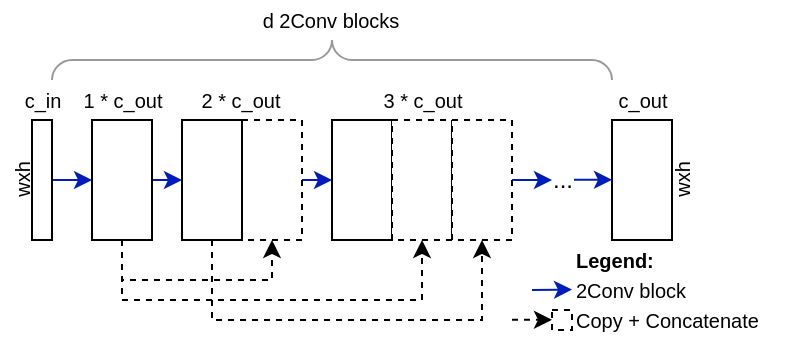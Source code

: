 <mxfile version="14.4.3" type="device"><diagram id="6ownWJah9SX8CwDr4BqJ" name="Seite-1"><mxGraphModel dx="1086" dy="926" grid="1" gridSize="10" guides="1" tooltips="1" connect="1" arrows="1" fold="1" page="1" pageScale="1" pageWidth="827" pageHeight="1169" math="0" shadow="0"><root><mxCell id="0"/><mxCell id="1" parent="0"/><mxCell id="fLp0kYWDh9vYsspAjf-k-5" style="edgeStyle=orthogonalEdgeStyle;rounded=0;orthogonalLoop=1;jettySize=auto;html=1;exitX=1;exitY=0.5;exitDx=0;exitDy=0;entryX=0;entryY=0.5;entryDx=0;entryDy=0;fillColor=#0050ef;strokeColor=#001DBC;" parent="1" source="fLp0kYWDh9vYsspAjf-k-1" target="fLp0kYWDh9vYsspAjf-k-2" edge="1"><mxGeometry relative="1" as="geometry"/></mxCell><mxCell id="fLp0kYWDh9vYsspAjf-k-1" value="" style="rounded=0;whiteSpace=wrap;html=1;" parent="1" vertex="1"><mxGeometry x="30" y="80" width="10" height="60" as="geometry"/></mxCell><mxCell id="fLp0kYWDh9vYsspAjf-k-12" style="edgeStyle=orthogonalEdgeStyle;rounded=0;orthogonalLoop=1;jettySize=auto;html=1;exitX=1;exitY=0.5;exitDx=0;exitDy=0;entryX=0;entryY=0.5;entryDx=0;entryDy=0;fillColor=#0050ef;strokeColor=#001DBC;" parent="1" source="fLp0kYWDh9vYsspAjf-k-2" target="fLp0kYWDh9vYsspAjf-k-10" edge="1"><mxGeometry relative="1" as="geometry"/></mxCell><mxCell id="fLp0kYWDh9vYsspAjf-k-14" style="edgeStyle=orthogonalEdgeStyle;rounded=0;orthogonalLoop=1;jettySize=auto;html=1;exitX=0.5;exitY=1;exitDx=0;exitDy=0;entryX=0.5;entryY=1;entryDx=0;entryDy=0;dashed=1;" parent="1" source="fLp0kYWDh9vYsspAjf-k-2" target="fLp0kYWDh9vYsspAjf-k-7" edge="1"><mxGeometry relative="1" as="geometry"/></mxCell><mxCell id="fLp0kYWDh9vYsspAjf-k-20" style="edgeStyle=orthogonalEdgeStyle;rounded=0;orthogonalLoop=1;jettySize=auto;html=1;exitX=0.5;exitY=1;exitDx=0;exitDy=0;entryX=0.5;entryY=1;entryDx=0;entryDy=0;dashed=1;" parent="1" source="fLp0kYWDh9vYsspAjf-k-2" target="fLp0kYWDh9vYsspAjf-k-18" edge="1"><mxGeometry relative="1" as="geometry"><Array as="points"><mxPoint x="75" y="170"/><mxPoint x="225" y="170"/></Array></mxGeometry></mxCell><mxCell id="fLp0kYWDh9vYsspAjf-k-2" value="" style="rounded=0;whiteSpace=wrap;html=1;" parent="1" vertex="1"><mxGeometry x="60" y="80" width="30" height="60" as="geometry"/></mxCell><mxCell id="fLp0kYWDh9vYsspAjf-k-3" value="wxh" style="text;html=1;align=center;verticalAlign=middle;resizable=0;points=[];autosize=1;fontSize=10;rotation=-90;" parent="1" vertex="1"><mxGeometry x="10" y="100" width="30" height="20" as="geometry"/></mxCell><mxCell id="fLp0kYWDh9vYsspAjf-k-4" value="c_in" style="text;html=1;align=center;verticalAlign=middle;resizable=0;points=[];autosize=1;fontSize=10;" parent="1" vertex="1"><mxGeometry x="20" y="60" width="30" height="20" as="geometry"/></mxCell><mxCell id="fLp0kYWDh9vYsspAjf-k-17" style="edgeStyle=orthogonalEdgeStyle;rounded=0;orthogonalLoop=1;jettySize=auto;html=1;exitX=1;exitY=0.5;exitDx=0;exitDy=0;entryX=0;entryY=0.5;entryDx=0;entryDy=0;fillColor=#0050ef;strokeColor=#001DBC;" parent="1" source="fLp0kYWDh9vYsspAjf-k-7" target="fLp0kYWDh9vYsspAjf-k-15" edge="1"><mxGeometry relative="1" as="geometry"/></mxCell><mxCell id="fLp0kYWDh9vYsspAjf-k-7" value="" style="rounded=0;whiteSpace=wrap;html=1;dashed=1;" parent="1" vertex="1"><mxGeometry x="135" y="80" width="30" height="60" as="geometry"/></mxCell><mxCell id="fLp0kYWDh9vYsspAjf-k-8" value="2 * c_out" style="text;html=1;align=center;verticalAlign=middle;resizable=0;points=[];autosize=1;fontSize=10;" parent="1" vertex="1"><mxGeometry x="109" y="60" width="50" height="20" as="geometry"/></mxCell><mxCell id="fLp0kYWDh9vYsspAjf-k-21" style="edgeStyle=orthogonalEdgeStyle;rounded=0;orthogonalLoop=1;jettySize=auto;html=1;exitX=0.5;exitY=1;exitDx=0;exitDy=0;entryX=0.5;entryY=1;entryDx=0;entryDy=0;dashed=1;" parent="1" source="fLp0kYWDh9vYsspAjf-k-10" target="fLp0kYWDh9vYsspAjf-k-19" edge="1"><mxGeometry relative="1" as="geometry"><Array as="points"><mxPoint x="120" y="180"/><mxPoint x="255" y="180"/></Array></mxGeometry></mxCell><mxCell id="fLp0kYWDh9vYsspAjf-k-10" value="" style="rounded=0;whiteSpace=wrap;html=1;" parent="1" vertex="1"><mxGeometry x="105" y="80" width="30" height="60" as="geometry"/></mxCell><mxCell id="fLp0kYWDh9vYsspAjf-k-11" value="1 * c_out" style="text;html=1;align=center;verticalAlign=middle;resizable=0;points=[];autosize=1;fontSize=10;" parent="1" vertex="1"><mxGeometry x="50" y="60" width="50" height="20" as="geometry"/></mxCell><mxCell id="fLp0kYWDh9vYsspAjf-k-15" value="" style="rounded=0;whiteSpace=wrap;html=1;" parent="1" vertex="1"><mxGeometry x="180" y="80" width="30" height="60" as="geometry"/></mxCell><mxCell id="fLp0kYWDh9vYsspAjf-k-16" value="3 * c_out" style="text;html=1;align=center;verticalAlign=middle;resizable=0;points=[];autosize=1;fontSize=10;" parent="1" vertex="1"><mxGeometry x="200" y="60" width="50" height="20" as="geometry"/></mxCell><mxCell id="fLp0kYWDh9vYsspAjf-k-18" value="" style="rounded=0;whiteSpace=wrap;html=1;dashed=1;" parent="1" vertex="1"><mxGeometry x="210" y="80" width="30" height="60" as="geometry"/></mxCell><mxCell id="fLp0kYWDh9vYsspAjf-k-22" style="edgeStyle=orthogonalEdgeStyle;rounded=0;orthogonalLoop=1;jettySize=auto;html=1;exitX=1;exitY=0.5;exitDx=0;exitDy=0;fillColor=#0050ef;strokeColor=#001DBC;" parent="1" source="fLp0kYWDh9vYsspAjf-k-19" edge="1"><mxGeometry relative="1" as="geometry"><mxPoint x="290" y="110" as="targetPoint"/></mxGeometry></mxCell><mxCell id="fLp0kYWDh9vYsspAjf-k-19" value="" style="rounded=0;whiteSpace=wrap;html=1;dashed=1;" parent="1" vertex="1"><mxGeometry x="240" y="80" width="30" height="60" as="geometry"/></mxCell><mxCell id="fLp0kYWDh9vYsspAjf-k-23" value="..." style="text;html=1;align=center;verticalAlign=middle;resizable=0;points=[];autosize=1;" parent="1" vertex="1"><mxGeometry x="280" y="100" width="30" height="20" as="geometry"/></mxCell><mxCell id="fLp0kYWDh9vYsspAjf-k-24" style="edgeStyle=orthogonalEdgeStyle;rounded=0;orthogonalLoop=1;jettySize=auto;html=1;exitX=1;exitY=0.5;exitDx=0;exitDy=0;entryX=0;entryY=0.5;entryDx=0;entryDy=0;fillColor=#0050ef;strokeColor=#001DBC;" parent="1" target="fLp0kYWDh9vYsspAjf-k-25" edge="1"><mxGeometry relative="1" as="geometry"><mxPoint x="316" y="109.92" as="targetPoint"/><mxPoint x="301" y="109.92" as="sourcePoint"/></mxGeometry></mxCell><mxCell id="fLp0kYWDh9vYsspAjf-k-25" value="" style="rounded=0;whiteSpace=wrap;html=1;" parent="1" vertex="1"><mxGeometry x="320" y="80" width="30" height="60" as="geometry"/></mxCell><mxCell id="fLp0kYWDh9vYsspAjf-k-26" value="c_out" style="text;html=1;align=center;verticalAlign=middle;resizable=0;points=[];autosize=1;fontSize=10;" parent="1" vertex="1"><mxGeometry x="315" y="60" width="40" height="20" as="geometry"/></mxCell><mxCell id="fLp0kYWDh9vYsspAjf-k-28" value="wxh" style="text;html=1;align=center;verticalAlign=middle;resizable=0;points=[];autosize=1;fontSize=10;rotation=-90;" parent="1" vertex="1"><mxGeometry x="340" y="100" width="30" height="20" as="geometry"/></mxCell><mxCell id="fLp0kYWDh9vYsspAjf-k-29" value="" style="verticalLabelPosition=bottom;shadow=0;dashed=0;align=center;html=1;verticalAlign=top;strokeWidth=1;shape=mxgraph.mockup.markup.curlyBrace;strokeColor=#999999;" parent="1" vertex="1"><mxGeometry x="40" y="40" width="280" height="20" as="geometry"/></mxCell><mxCell id="fLp0kYWDh9vYsspAjf-k-30" value="&lt;font style=&quot;font-size: 10px&quot;&gt;d 2Conv blocks&lt;/font&gt;" style="text;html=1;align=center;verticalAlign=middle;resizable=0;points=[];autosize=1;" parent="1" vertex="1"><mxGeometry x="139" y="20" width="80" height="20" as="geometry"/></mxCell><mxCell id="fLp0kYWDh9vYsspAjf-k-31" value="&lt;p style=&quot;line-height: 150%&quot;&gt;&lt;b&gt;Legend:&lt;/b&gt;&lt;br&gt;2Conv block&lt;br&gt;Copy + Concatenate&lt;/p&gt;" style="text;html=1;align=left;verticalAlign=middle;resizable=0;points=[];autosize=1;fontSize=10;" parent="1" vertex="1"><mxGeometry x="300" y="130" width="110" height="70" as="geometry"/></mxCell><mxCell id="fLp0kYWDh9vYsspAjf-k-32" value="" style="endArrow=classic;html=1;fontSize=10;fillColor=#0050ef;strokeColor=#001DBC;" parent="1" edge="1"><mxGeometry width="50" height="50" relative="1" as="geometry"><mxPoint x="280" y="165" as="sourcePoint"/><mxPoint x="300" y="164.76" as="targetPoint"/></mxGeometry></mxCell><mxCell id="fLp0kYWDh9vYsspAjf-k-36" value="" style="endArrow=classic;html=1;fontSize=10;dashed=1;" parent="1" edge="1"><mxGeometry width="50" height="50" relative="1" as="geometry"><mxPoint x="270" y="179.88" as="sourcePoint"/><mxPoint x="290" y="179.88" as="targetPoint"/></mxGeometry></mxCell><mxCell id="fLp0kYWDh9vYsspAjf-k-37" value="" style="rounded=0;whiteSpace=wrap;html=1;dashed=1;" parent="1" vertex="1"><mxGeometry x="290" y="175" width="10" height="10" as="geometry"/></mxCell></root></mxGraphModel></diagram></mxfile>